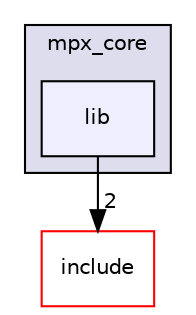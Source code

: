 digraph "/home/loudish/mpx-spring2017-modestus/mpx_core/lib" {
  compound=true
  node [ fontsize="10", fontname="Helvetica"];
  edge [ labelfontsize="10", labelfontname="Helvetica"];
  subgraph clusterdir_c7d74c6d2b184af75c765a147f90e5a0 {
    graph [ bgcolor="#ddddee", pencolor="black", label="mpx_core" fontname="Helvetica", fontsize="10", URL="dir_c7d74c6d2b184af75c765a147f90e5a0.html"]
  dir_85050832ce5e39fbdac1710c24253896 [shape=box, label="lib", style="filled", fillcolor="#eeeeff", pencolor="black", URL="dir_85050832ce5e39fbdac1710c24253896.html"];
  }
  dir_2b2cfc5bbf2f7ab54aab1325e138d170 [shape=box label="include" fillcolor="white" style="filled" color="red" URL="dir_2b2cfc5bbf2f7ab54aab1325e138d170.html"];
  dir_85050832ce5e39fbdac1710c24253896->dir_2b2cfc5bbf2f7ab54aab1325e138d170 [headlabel="2", labeldistance=1.5 headhref="dir_000007_000001.html"];
}
